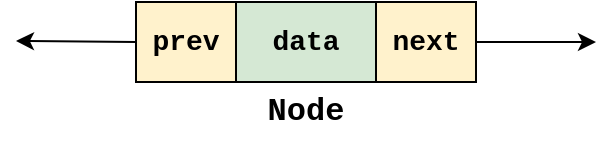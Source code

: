 <mxfile version="28.1.2">
  <diagram name="Página-1" id="jQoiph2c1nl-3ZJ2nl2n">
    <mxGraphModel dx="872" dy="537" grid="1" gridSize="10" guides="1" tooltips="1" connect="1" arrows="1" fold="1" page="1" pageScale="1" pageWidth="827" pageHeight="1169" math="0" shadow="0">
      <root>
        <mxCell id="0" />
        <mxCell id="1" parent="0" />
        <mxCell id="Qb3y9FoCc7bqQAkvxDVP-3" value="" style="group" vertex="1" connectable="0" parent="1">
          <mxGeometry x="210" y="200" width="290" height="70" as="geometry" />
        </mxCell>
        <mxCell id="_NtyxQ0_7e0Htwn68GD2-1" value="&lt;font style=&quot;font-size: 14px;&quot; face=&quot;Courier New&quot;&gt;&lt;b&gt;data&lt;/b&gt;&lt;/font&gt;" style="rounded=0;whiteSpace=wrap;html=1;fillColor=#d5e8d4;strokeColor=#000000;" parent="Qb3y9FoCc7bqQAkvxDVP-3" vertex="1">
          <mxGeometry x="110" width="70" height="40" as="geometry" />
        </mxCell>
        <mxCell id="_NtyxQ0_7e0Htwn68GD2-2" value="&lt;font style=&quot;font-size: 14px;&quot; face=&quot;Courier New&quot;&gt;&lt;b&gt;next&lt;/b&gt;&lt;/font&gt;" style="rounded=0;whiteSpace=wrap;html=1;fillColor=#fff2cc;strokeColor=#000000;" parent="Qb3y9FoCc7bqQAkvxDVP-3" vertex="1">
          <mxGeometry x="180" width="50" height="40" as="geometry" />
        </mxCell>
        <mxCell id="_NtyxQ0_7e0Htwn68GD2-5" value="&lt;font size=&quot;1&quot; face=&quot;Courier New&quot;&gt;&lt;b style=&quot;font-size: 16px;&quot;&gt;Node&lt;/b&gt;&lt;/font&gt;" style="text;html=1;align=center;verticalAlign=middle;whiteSpace=wrap;rounded=0;" parent="Qb3y9FoCc7bqQAkvxDVP-3" vertex="1">
          <mxGeometry x="115" y="40" width="60" height="30" as="geometry" />
        </mxCell>
        <mxCell id="_NtyxQ0_7e0Htwn68GD2-6" value="" style="endArrow=classic;html=1;rounded=0;exitX=1;exitY=0.5;exitDx=0;exitDy=0;" parent="Qb3y9FoCc7bqQAkvxDVP-3" source="_NtyxQ0_7e0Htwn68GD2-2" edge="1">
          <mxGeometry width="50" height="50" relative="1" as="geometry">
            <mxPoint x="340" y="140" as="sourcePoint" />
            <mxPoint x="290" y="20" as="targetPoint" />
          </mxGeometry>
        </mxCell>
        <mxCell id="Qb3y9FoCc7bqQAkvxDVP-1" value="&lt;font style=&quot;font-size: 14px;&quot; face=&quot;Courier New&quot;&gt;&lt;b&gt;prev&lt;/b&gt;&lt;/font&gt;" style="rounded=0;whiteSpace=wrap;html=1;fillColor=#fff2cc;strokeColor=#000000;" vertex="1" parent="Qb3y9FoCc7bqQAkvxDVP-3">
          <mxGeometry x="60" width="50" height="40" as="geometry" />
        </mxCell>
        <mxCell id="Qb3y9FoCc7bqQAkvxDVP-2" value="" style="endArrow=classic;html=1;rounded=0;exitX=0;exitY=0.5;exitDx=0;exitDy=0;" edge="1" parent="Qb3y9FoCc7bqQAkvxDVP-3" source="Qb3y9FoCc7bqQAkvxDVP-1">
          <mxGeometry width="50" height="50" relative="1" as="geometry">
            <mxPoint x="60" y="19.5" as="sourcePoint" />
            <mxPoint y="19.5" as="targetPoint" />
          </mxGeometry>
        </mxCell>
      </root>
    </mxGraphModel>
  </diagram>
</mxfile>
